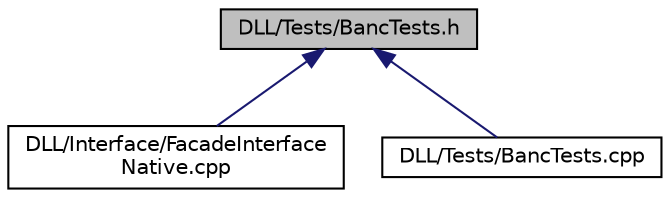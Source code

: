 digraph "DLL/Tests/BancTests.h"
{
  edge [fontname="Helvetica",fontsize="10",labelfontname="Helvetica",labelfontsize="10"];
  node [fontname="Helvetica",fontsize="10",shape=record];
  Node1 [label="DLL/Tests/BancTests.h",height=0.2,width=0.4,color="black", fillcolor="grey75", style="filled", fontcolor="black"];
  Node1 -> Node2 [dir="back",color="midnightblue",fontsize="10",style="solid",fontname="Helvetica"];
  Node2 [label="DLL/Interface/FacadeInterface\lNative.cpp",height=0.2,width=0.4,color="black", fillcolor="white", style="filled",URL="$d7/d39/_facade_interface_native_8cpp.html"];
  Node1 -> Node3 [dir="back",color="midnightblue",fontsize="10",style="solid",fontname="Helvetica"];
  Node3 [label="DLL/Tests/BancTests.cpp",height=0.2,width=0.4,color="black", fillcolor="white", style="filled",URL="$d8/d58/_banc_tests_8cpp.html"];
}

